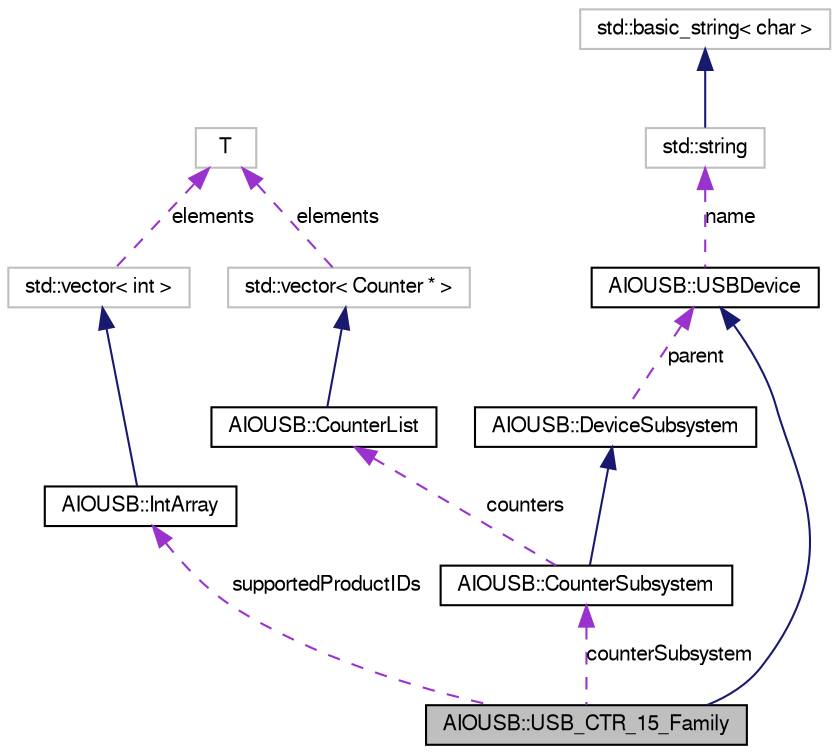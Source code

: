 digraph G
{
  edge [fontname="FreeSans",fontsize="10",labelfontname="FreeSans",labelfontsize="10"];
  node [fontname="FreeSans",fontsize="10",shape=record];
  Node1 [label="AIOUSB::USB_CTR_15_Family",height=0.2,width=0.4,color="black", fillcolor="grey75", style="filled" fontcolor="black"];
  Node2 -> Node1 [dir=back,color="midnightblue",fontsize="10",style="solid",fontname="FreeSans"];
  Node2 [label="AIOUSB::USBDevice",height=0.2,width=0.4,color="black", fillcolor="white", style="filled",URL="$classAIOUSB_1_1USBDevice.html"];
  Node3 -> Node2 [dir=back,color="darkorchid3",fontsize="10",style="dashed",label="name",fontname="FreeSans"];
  Node3 [label="std::string",height=0.2,width=0.4,color="grey75", fillcolor="white", style="filled",tooltip="STL class."];
  Node4 -> Node3 [dir=back,color="midnightblue",fontsize="10",style="solid",fontname="FreeSans"];
  Node4 [label="std::basic_string\< char \>",height=0.2,width=0.4,color="grey75", fillcolor="white", style="filled",tooltip="STL class."];
  Node5 -> Node1 [dir=back,color="darkorchid3",fontsize="10",style="dashed",label="supportedProductIDs",fontname="FreeSans"];
  Node5 [label="AIOUSB::IntArray",height=0.2,width=0.4,color="black", fillcolor="white", style="filled",URL="$classAIOUSB_1_1IntArray.html"];
  Node6 -> Node5 [dir=back,color="midnightblue",fontsize="10",style="solid",fontname="FreeSans"];
  Node6 [label="std::vector\< int \>",height=0.2,width=0.4,color="grey75", fillcolor="white", style="filled",tooltip="STL class."];
  Node7 -> Node6 [dir=back,color="darkorchid3",fontsize="10",style="dashed",label="elements",fontname="FreeSans"];
  Node7 [label="T",height=0.2,width=0.4,color="grey75", fillcolor="white", style="filled"];
  Node8 -> Node1 [dir=back,color="darkorchid3",fontsize="10",style="dashed",label="counterSubsystem",fontname="FreeSans"];
  Node8 [label="AIOUSB::CounterSubsystem",height=0.2,width=0.4,color="black", fillcolor="white", style="filled",URL="$classAIOUSB_1_1CounterSubsystem.html"];
  Node9 -> Node8 [dir=back,color="midnightblue",fontsize="10",style="solid",fontname="FreeSans"];
  Node9 [label="AIOUSB::DeviceSubsystem",height=0.2,width=0.4,color="black", fillcolor="white", style="filled",URL="$classAIOUSB_1_1DeviceSubsystem.html"];
  Node2 -> Node9 [dir=back,color="darkorchid3",fontsize="10",style="dashed",label="parent",fontname="FreeSans"];
  Node10 -> Node8 [dir=back,color="darkorchid3",fontsize="10",style="dashed",label="counters",fontname="FreeSans"];
  Node10 [label="AIOUSB::CounterList",height=0.2,width=0.4,color="black", fillcolor="white", style="filled",URL="$classAIOUSB_1_1CounterList.html"];
  Node11 -> Node10 [dir=back,color="midnightblue",fontsize="10",style="solid",fontname="FreeSans"];
  Node11 [label="std::vector\< Counter * \>",height=0.2,width=0.4,color="grey75", fillcolor="white", style="filled",tooltip="STL class."];
  Node7 -> Node11 [dir=back,color="darkorchid3",fontsize="10",style="dashed",label="elements",fontname="FreeSans"];
}
